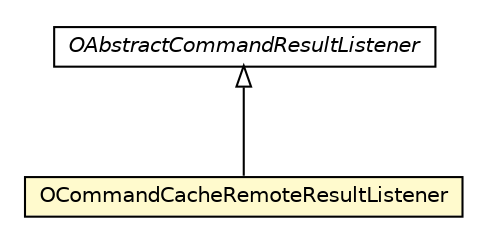 #!/usr/local/bin/dot
#
# Class diagram 
# Generated by UMLGraph version R5_6-24-gf6e263 (http://www.umlgraph.org/)
#

digraph G {
	edge [fontname="Helvetica",fontsize=10,labelfontname="Helvetica",labelfontsize=10];
	node [fontname="Helvetica",fontsize=10,shape=plaintext];
	nodesep=0.25;
	ranksep=0.5;
	// com.orientechnologies.orient.server.network.protocol.binary.OAbstractCommandResultListener
	c1910153 [label=<<table title="com.orientechnologies.orient.server.network.protocol.binary.OAbstractCommandResultListener" border="0" cellborder="1" cellspacing="0" cellpadding="2" port="p" href="./OAbstractCommandResultListener.html">
		<tr><td><table border="0" cellspacing="0" cellpadding="1">
<tr><td align="center" balign="center"><font face="Helvetica-Oblique"> OAbstractCommandResultListener </font></td></tr>
		</table></td></tr>
		</table>>, URL="./OAbstractCommandResultListener.html", fontname="Helvetica", fontcolor="black", fontsize=10.0];
	// com.orientechnologies.orient.server.network.protocol.binary.OCommandCacheRemoteResultListener
	c1910154 [label=<<table title="com.orientechnologies.orient.server.network.protocol.binary.OCommandCacheRemoteResultListener" border="0" cellborder="1" cellspacing="0" cellpadding="2" port="p" bgcolor="lemonChiffon" href="./OCommandCacheRemoteResultListener.html">
		<tr><td><table border="0" cellspacing="0" cellpadding="1">
<tr><td align="center" balign="center"> OCommandCacheRemoteResultListener </td></tr>
		</table></td></tr>
		</table>>, URL="./OCommandCacheRemoteResultListener.html", fontname="Helvetica", fontcolor="black", fontsize=10.0];
	//com.orientechnologies.orient.server.network.protocol.binary.OCommandCacheRemoteResultListener extends com.orientechnologies.orient.server.network.protocol.binary.OAbstractCommandResultListener
	c1910153:p -> c1910154:p [dir=back,arrowtail=empty];
}

